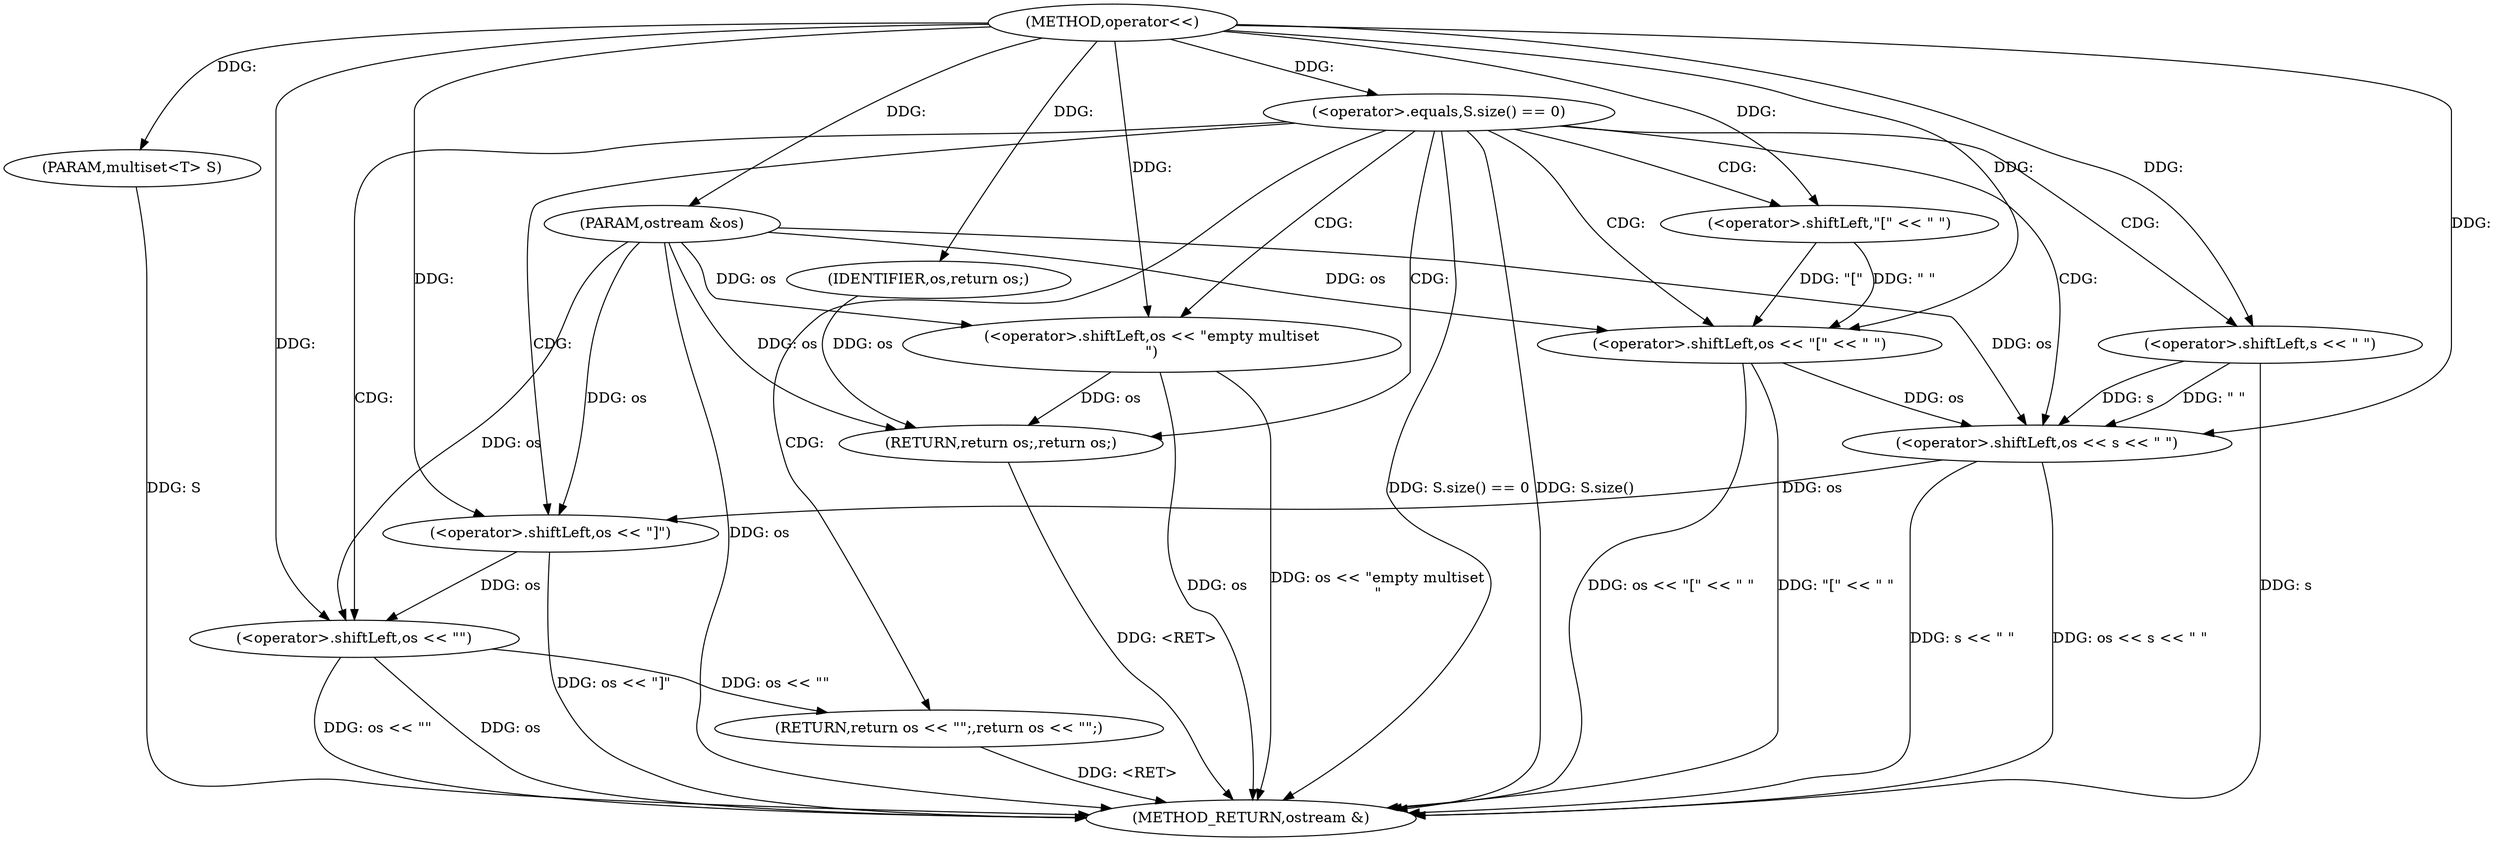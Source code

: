 digraph "operator<<" {  
"1000214" [label = "(METHOD,operator<<)" ]
"1000247" [label = "(METHOD_RETURN,ostream &)" ]
"1000215" [label = "(PARAM,ostream &os)" ]
"1000216" [label = "(PARAM,multiset<T> S)" ]
"1000228" [label = "(<operator>.shiftLeft,os << \"[\" << \" \")" ]
"1000240" [label = "(<operator>.shiftLeft,os << \"]\")" ]
"1000243" [label = "(RETURN,return os << \"\";,return os << \"\";)" ]
"1000219" [label = "(<operator>.equals,S.size() == 0)" ]
"1000235" [label = "(<operator>.shiftLeft,os << s << \" \")" ]
"1000244" [label = "(<operator>.shiftLeft,os << \"\")" ]
"1000223" [label = "(<operator>.shiftLeft,os << \"empty multiset\n\")" ]
"1000226" [label = "(RETURN,return os;,return os;)" ]
"1000230" [label = "(<operator>.shiftLeft,\"[\" << \" \")" ]
"1000227" [label = "(IDENTIFIER,os,return os;)" ]
"1000237" [label = "(<operator>.shiftLeft,s << \" \")" ]
  "1000226" -> "1000247"  [ label = "DDG: <RET>"] 
  "1000215" -> "1000247"  [ label = "DDG: os"] 
  "1000216" -> "1000247"  [ label = "DDG: S"] 
  "1000219" -> "1000247"  [ label = "DDG: S.size()"] 
  "1000219" -> "1000247"  [ label = "DDG: S.size() == 0"] 
  "1000228" -> "1000247"  [ label = "DDG: \"[\" << \" \""] 
  "1000228" -> "1000247"  [ label = "DDG: os << \"[\" << \" \""] 
  "1000235" -> "1000247"  [ label = "DDG: s << \" \""] 
  "1000235" -> "1000247"  [ label = "DDG: os << s << \" \""] 
  "1000240" -> "1000247"  [ label = "DDG: os << \"]\""] 
  "1000244" -> "1000247"  [ label = "DDG: os"] 
  "1000244" -> "1000247"  [ label = "DDG: os << \"\""] 
  "1000223" -> "1000247"  [ label = "DDG: os"] 
  "1000223" -> "1000247"  [ label = "DDG: os << \"empty multiset\n\""] 
  "1000243" -> "1000247"  [ label = "DDG: <RET>"] 
  "1000237" -> "1000247"  [ label = "DDG: s"] 
  "1000214" -> "1000215"  [ label = "DDG: "] 
  "1000214" -> "1000216"  [ label = "DDG: "] 
  "1000244" -> "1000243"  [ label = "DDG: os << \"\""] 
  "1000215" -> "1000228"  [ label = "DDG: os"] 
  "1000214" -> "1000228"  [ label = "DDG: "] 
  "1000230" -> "1000228"  [ label = "DDG: \"[\""] 
  "1000230" -> "1000228"  [ label = "DDG: \" \""] 
  "1000235" -> "1000240"  [ label = "DDG: os"] 
  "1000215" -> "1000240"  [ label = "DDG: os"] 
  "1000214" -> "1000240"  [ label = "DDG: "] 
  "1000214" -> "1000219"  [ label = "DDG: "] 
  "1000227" -> "1000226"  [ label = "DDG: os"] 
  "1000223" -> "1000226"  [ label = "DDG: os"] 
  "1000215" -> "1000226"  [ label = "DDG: os"] 
  "1000214" -> "1000230"  [ label = "DDG: "] 
  "1000228" -> "1000235"  [ label = "DDG: os"] 
  "1000215" -> "1000235"  [ label = "DDG: os"] 
  "1000214" -> "1000235"  [ label = "DDG: "] 
  "1000237" -> "1000235"  [ label = "DDG: \" \""] 
  "1000237" -> "1000235"  [ label = "DDG: s"] 
  "1000240" -> "1000244"  [ label = "DDG: os"] 
  "1000215" -> "1000244"  [ label = "DDG: os"] 
  "1000214" -> "1000244"  [ label = "DDG: "] 
  "1000215" -> "1000223"  [ label = "DDG: os"] 
  "1000214" -> "1000223"  [ label = "DDG: "] 
  "1000214" -> "1000227"  [ label = "DDG: "] 
  "1000214" -> "1000237"  [ label = "DDG: "] 
  "1000219" -> "1000240"  [ label = "CDG: "] 
  "1000219" -> "1000223"  [ label = "CDG: "] 
  "1000219" -> "1000243"  [ label = "CDG: "] 
  "1000219" -> "1000226"  [ label = "CDG: "] 
  "1000219" -> "1000230"  [ label = "CDG: "] 
  "1000219" -> "1000235"  [ label = "CDG: "] 
  "1000219" -> "1000244"  [ label = "CDG: "] 
  "1000219" -> "1000228"  [ label = "CDG: "] 
  "1000219" -> "1000237"  [ label = "CDG: "] 
}
